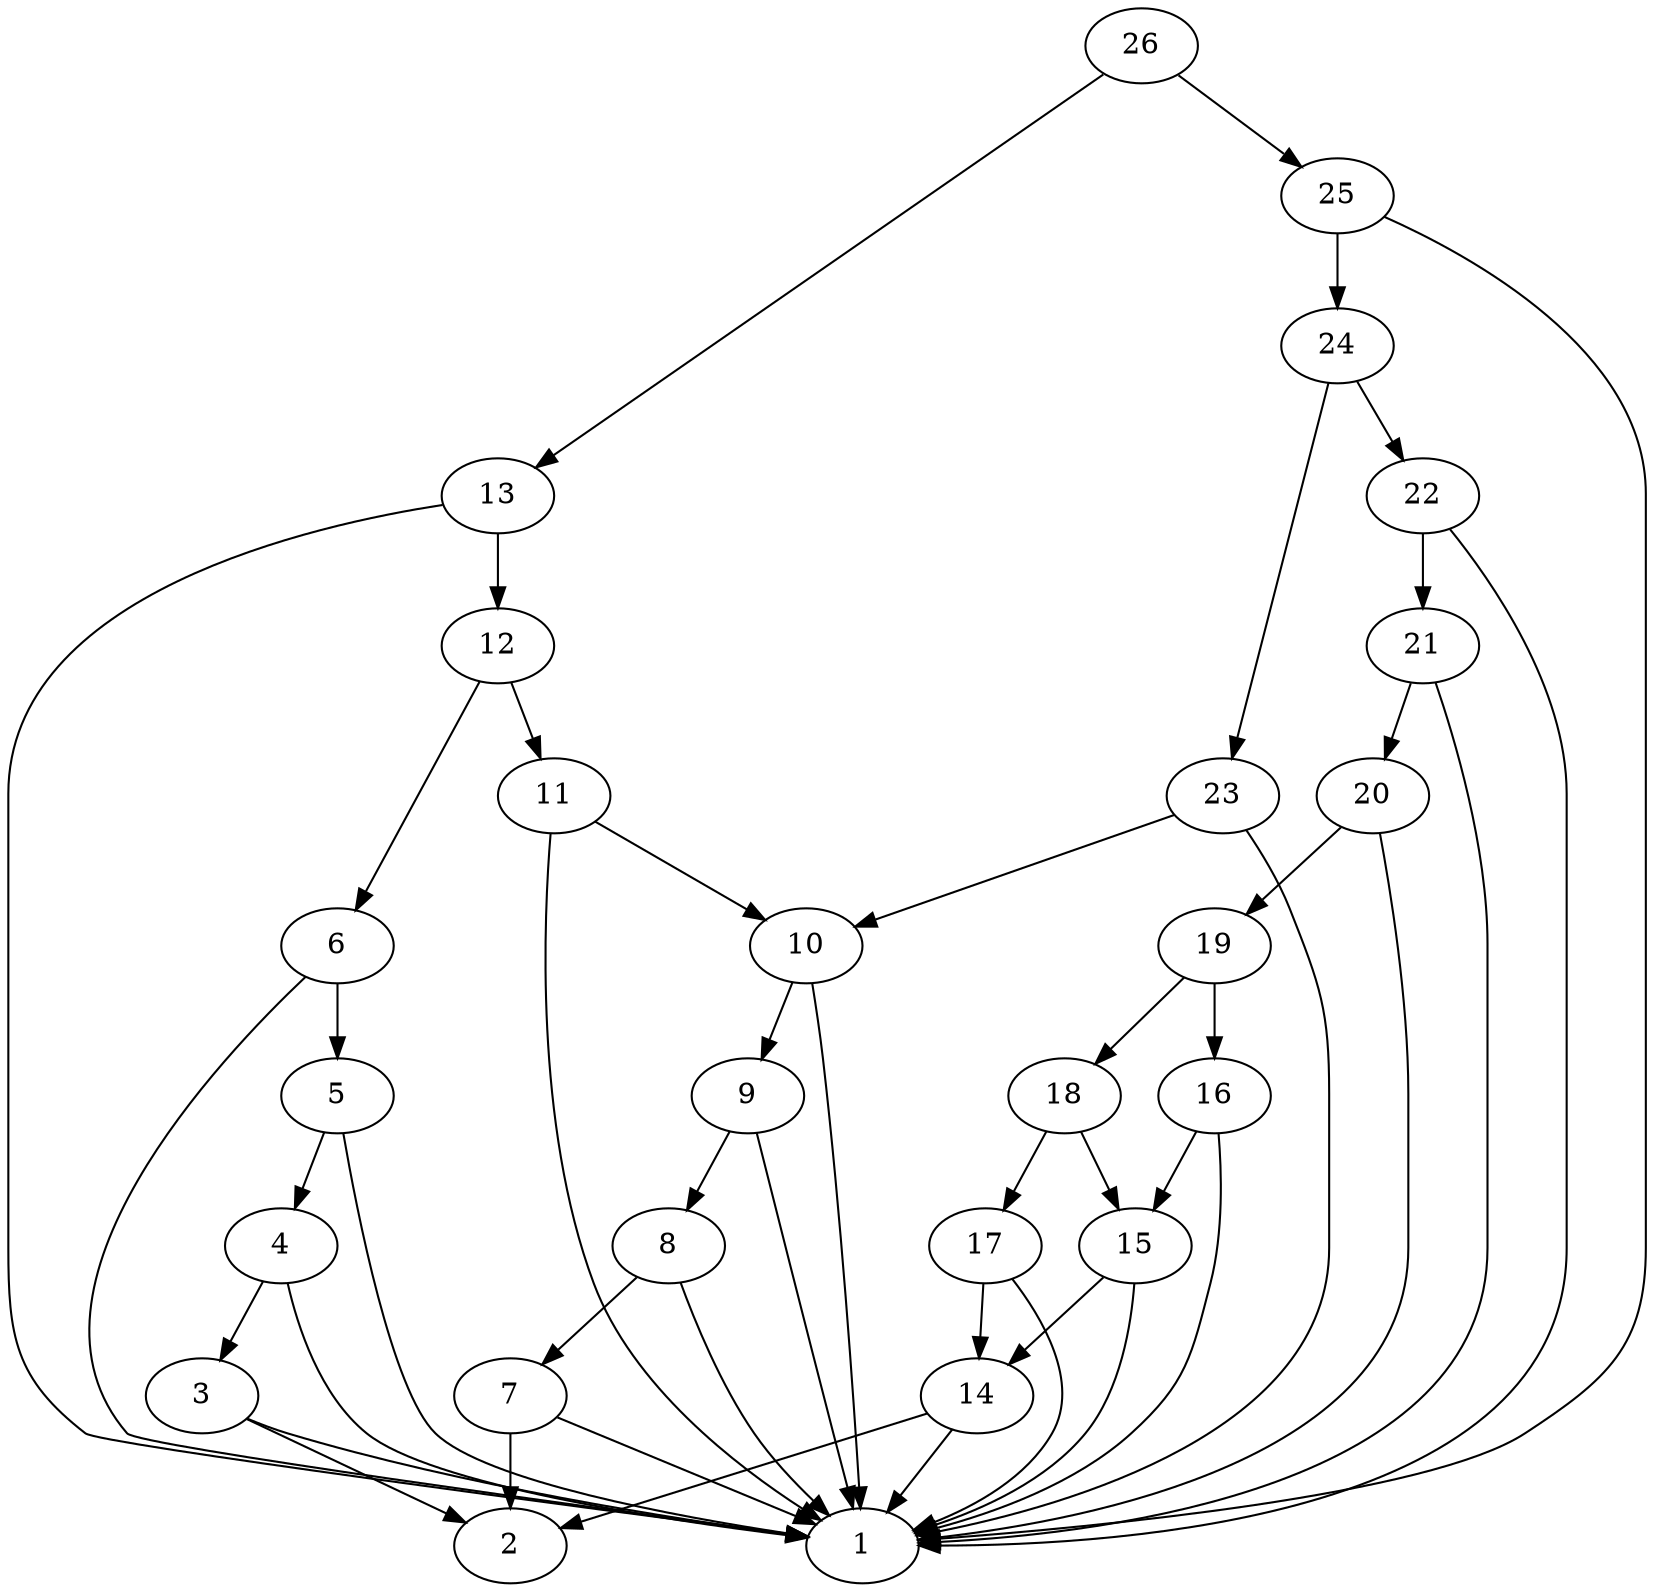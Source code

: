 digraph {
    1;
    2;
    3;
    4;
    5;
    6;
    7;
    8;
    9;
    10;
    11;
    12;
    13;
    14;
    15;
    16;
    17;
    18;
    19;
    20;
    21;
    22;
    23;
    24;
    25;
    26;
    3 -> 1;
    3 -> 2;
    4 -> 3;
    4 -> 1;
    5 -> 4;
    5 -> 1;
    6 -> 5;
    6 -> 1;
    7 -> 1;
    7 -> 2;
    8 -> 7;
    8 -> 1;
    9 -> 8;
    9 -> 1;
    10 -> 9;
    10 -> 1;
    11 -> 10;
    11 -> 1;
    12 -> 6;
    12 -> 11;
    13 -> 12;
    13 -> 1;
    14 -> 1;
    14 -> 2;
    15 -> 14;
    15 -> 1;
    16 -> 15;
    16 -> 1;
    17 -> 14;
    17 -> 1;
    18 -> 15;
    18 -> 17;
    19 -> 16;
    19 -> 18;
    20 -> 19;
    20 -> 1;
    21 -> 20;
    21 -> 1;
    22 -> 21;
    22 -> 1;
    23 -> 10;
    23 -> 1;
    24 -> 22;
    24 -> 23;
    25 -> 24;
    25 -> 1;
    26 -> 13;
    26 -> 25;
}